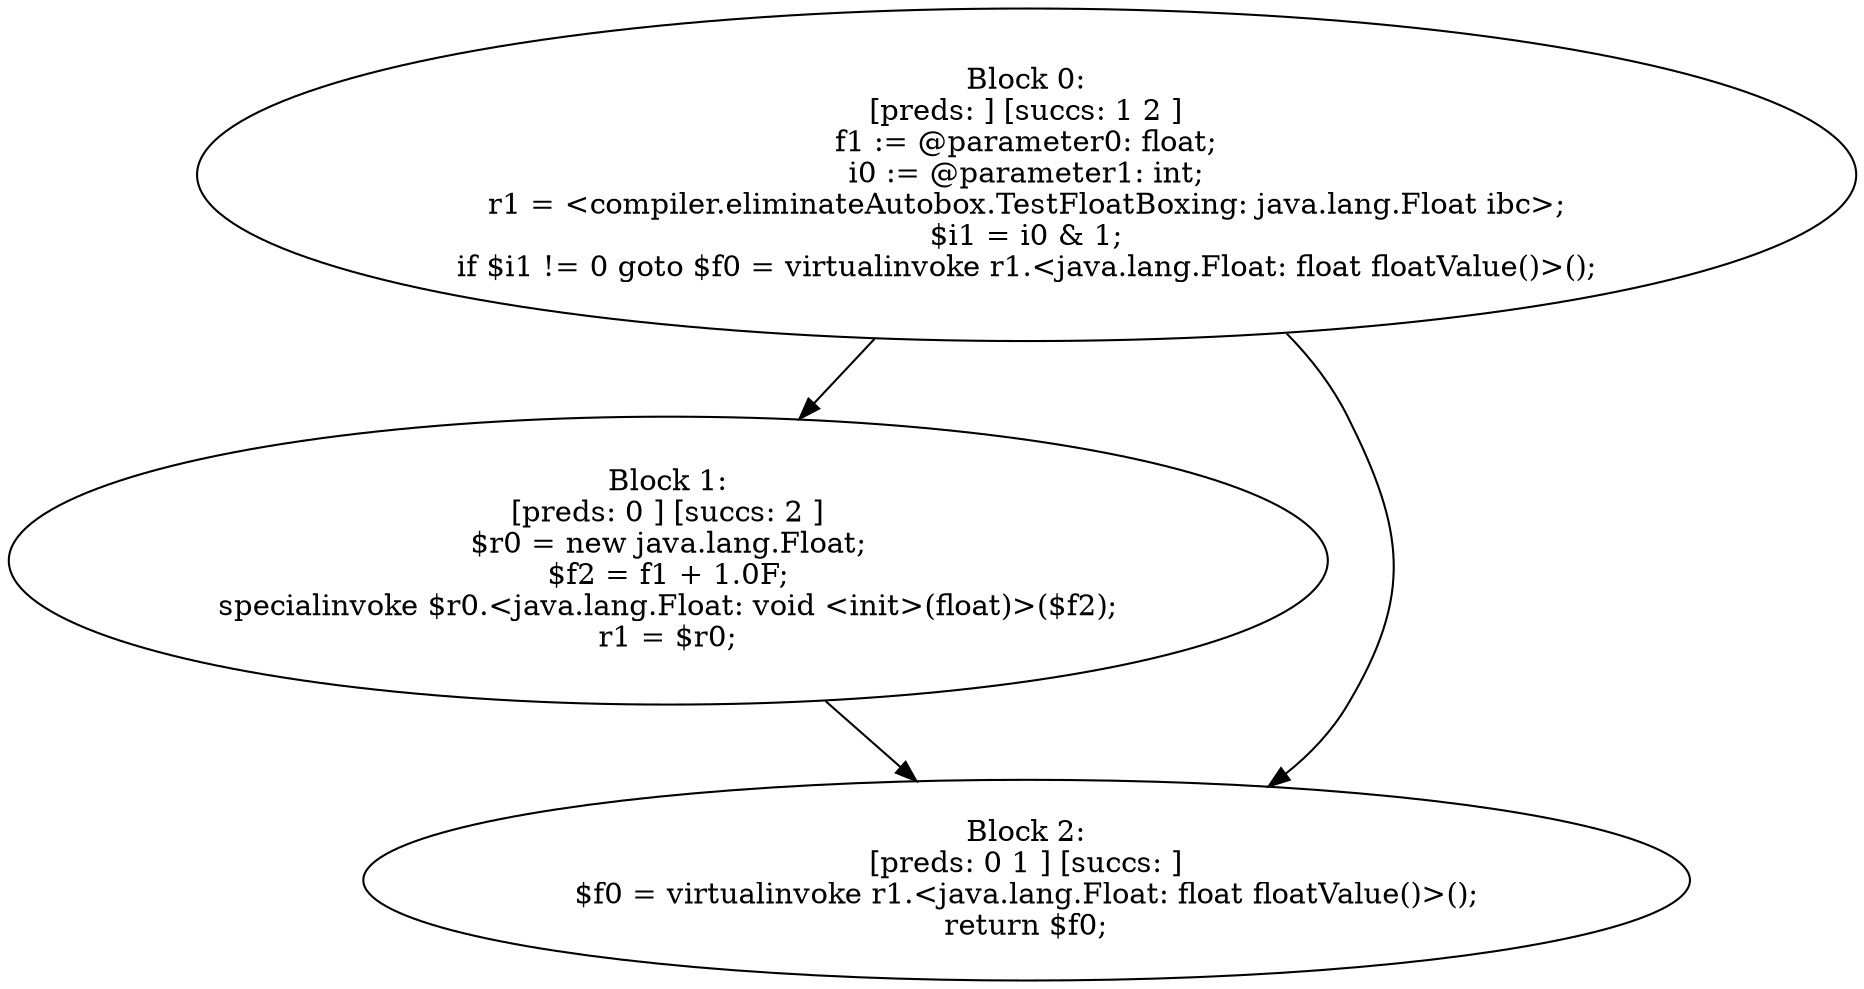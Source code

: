 digraph "unitGraph" {
    "Block 0:
[preds: ] [succs: 1 2 ]
f1 := @parameter0: float;
i0 := @parameter1: int;
r1 = <compiler.eliminateAutobox.TestFloatBoxing: java.lang.Float ibc>;
$i1 = i0 & 1;
if $i1 != 0 goto $f0 = virtualinvoke r1.<java.lang.Float: float floatValue()>();
"
    "Block 1:
[preds: 0 ] [succs: 2 ]
$r0 = new java.lang.Float;
$f2 = f1 + 1.0F;
specialinvoke $r0.<java.lang.Float: void <init>(float)>($f2);
r1 = $r0;
"
    "Block 2:
[preds: 0 1 ] [succs: ]
$f0 = virtualinvoke r1.<java.lang.Float: float floatValue()>();
return $f0;
"
    "Block 0:
[preds: ] [succs: 1 2 ]
f1 := @parameter0: float;
i0 := @parameter1: int;
r1 = <compiler.eliminateAutobox.TestFloatBoxing: java.lang.Float ibc>;
$i1 = i0 & 1;
if $i1 != 0 goto $f0 = virtualinvoke r1.<java.lang.Float: float floatValue()>();
"->"Block 1:
[preds: 0 ] [succs: 2 ]
$r0 = new java.lang.Float;
$f2 = f1 + 1.0F;
specialinvoke $r0.<java.lang.Float: void <init>(float)>($f2);
r1 = $r0;
";
    "Block 0:
[preds: ] [succs: 1 2 ]
f1 := @parameter0: float;
i0 := @parameter1: int;
r1 = <compiler.eliminateAutobox.TestFloatBoxing: java.lang.Float ibc>;
$i1 = i0 & 1;
if $i1 != 0 goto $f0 = virtualinvoke r1.<java.lang.Float: float floatValue()>();
"->"Block 2:
[preds: 0 1 ] [succs: ]
$f0 = virtualinvoke r1.<java.lang.Float: float floatValue()>();
return $f0;
";
    "Block 1:
[preds: 0 ] [succs: 2 ]
$r0 = new java.lang.Float;
$f2 = f1 + 1.0F;
specialinvoke $r0.<java.lang.Float: void <init>(float)>($f2);
r1 = $r0;
"->"Block 2:
[preds: 0 1 ] [succs: ]
$f0 = virtualinvoke r1.<java.lang.Float: float floatValue()>();
return $f0;
";
}
